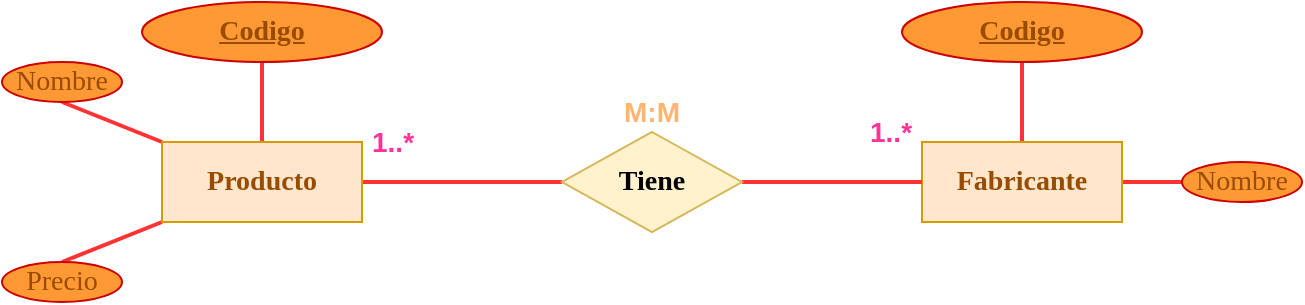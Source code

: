 <mxfile version="17.2.4" type="device"><diagram id="DiZF_j0AtzZHJWWfdRAY" name="Página-3"><mxGraphModel dx="862" dy="545" grid="1" gridSize="10" guides="1" tooltips="1" connect="1" arrows="1" fold="1" page="1" pageScale="1" pageWidth="827" pageHeight="1169" math="0" shadow="0"><root><mxCell id="0"/><mxCell id="1" parent="0"/><mxCell id="ktuKLL54GEKgt7Ssw4qq-1" value="1..*" style="edgeStyle=orthogonalEdgeStyle;rounded=0;orthogonalLoop=1;jettySize=auto;html=1;endArrow=none;endFill=0;strokeColor=#FF3333;fontSize=14;fontStyle=1;fontColor=#FF3399;strokeWidth=2;" edge="1" parent="1" source="ktuKLL54GEKgt7Ssw4qq-2" target="ktuKLL54GEKgt7Ssw4qq-6"><mxGeometry x="-0.714" y="20" relative="1" as="geometry"><mxPoint as="offset"/></mxGeometry></mxCell><mxCell id="KMhcFroVldt3osukiPSa-11" style="edgeStyle=orthogonalEdgeStyle;rounded=0;orthogonalLoop=1;jettySize=auto;html=1;exitX=0.5;exitY=0;exitDx=0;exitDy=0;entryX=0.5;entryY=1;entryDx=0;entryDy=0;endArrow=none;endFill=0;strokeWidth=2;strokeColor=#FF3333;fontSize=14;" edge="1" parent="1" source="ktuKLL54GEKgt7Ssw4qq-2" target="KMhcFroVldt3osukiPSa-10"><mxGeometry relative="1" as="geometry"/></mxCell><mxCell id="KMhcFroVldt3osukiPSa-18" style="rounded=0;orthogonalLoop=1;jettySize=auto;html=1;exitX=0;exitY=0;exitDx=0;exitDy=0;entryX=0.5;entryY=1;entryDx=0;entryDy=0;endArrow=none;endFill=0;strokeColor=#FF3333;strokeWidth=2;fontSize=14;" edge="1" parent="1" source="ktuKLL54GEKgt7Ssw4qq-2" target="KMhcFroVldt3osukiPSa-12"><mxGeometry relative="1" as="geometry"/></mxCell><mxCell id="KMhcFroVldt3osukiPSa-21" style="edgeStyle=none;rounded=0;orthogonalLoop=1;jettySize=auto;html=1;exitX=0;exitY=1;exitDx=0;exitDy=0;entryX=0.5;entryY=0;entryDx=0;entryDy=0;endArrow=none;endFill=0;strokeColor=#FF3333;strokeWidth=2;fontSize=14;" edge="1" parent="1" source="ktuKLL54GEKgt7Ssw4qq-2" target="KMhcFroVldt3osukiPSa-13"><mxGeometry relative="1" as="geometry"/></mxCell><mxCell id="ktuKLL54GEKgt7Ssw4qq-2" value="Producto" style="whiteSpace=wrap;html=1;align=center;fontStyle=1;fontFamily=Indie Flower;fontSource=https%3A%2F%2Ffonts.googleapis.com%2Fcss%3Ffamily%3DIndie%2BFlower;fillColor=#ffe6cc;strokeColor=#d79b00;labelBorderColor=none;fontColor=#994C00;fontSize=14;" vertex="1" parent="1"><mxGeometry x="169" y="230" width="100" height="40" as="geometry"/></mxCell><mxCell id="KMhcFroVldt3osukiPSa-16" value="" style="edgeStyle=orthogonalEdgeStyle;rounded=0;orthogonalLoop=1;jettySize=auto;html=1;endArrow=none;endFill=0;strokeColor=#FF3333;strokeWidth=2;fontSize=14;" edge="1" parent="1" source="ktuKLL54GEKgt7Ssw4qq-4" target="KMhcFroVldt3osukiPSa-14"><mxGeometry relative="1" as="geometry"/></mxCell><mxCell id="KMhcFroVldt3osukiPSa-17" value="" style="edgeStyle=orthogonalEdgeStyle;rounded=0;orthogonalLoop=1;jettySize=auto;html=1;endArrow=none;endFill=0;strokeColor=#FF3333;strokeWidth=2;fontSize=14;" edge="1" parent="1" source="ktuKLL54GEKgt7Ssw4qq-4" target="KMhcFroVldt3osukiPSa-15"><mxGeometry relative="1" as="geometry"/></mxCell><mxCell id="ktuKLL54GEKgt7Ssw4qq-4" value="Fabricante" style="whiteSpace=wrap;html=1;align=center;fontStyle=1;fontFamily=Indie Flower;fontSource=https%3A%2F%2Ffonts.googleapis.com%2Fcss%3Ffamily%3DIndie%2BFlower;fillColor=#ffe6cc;strokeColor=#d79b00;fontColor=#994C00;fontSize=14;" vertex="1" parent="1"><mxGeometry x="549" y="230" width="100" height="40" as="geometry"/></mxCell><mxCell id="ktuKLL54GEKgt7Ssw4qq-5" value="1..*" style="edgeStyle=orthogonalEdgeStyle;rounded=0;orthogonalLoop=1;jettySize=auto;html=1;endArrow=none;endFill=0;strokeColor=#FF3333;fontSize=14;fontStyle=1;fontColor=#FF3399;strokeWidth=2;" edge="1" parent="1" source="ktuKLL54GEKgt7Ssw4qq-6" target="ktuKLL54GEKgt7Ssw4qq-4"><mxGeometry x="0.636" y="25" relative="1" as="geometry"><mxPoint as="offset"/></mxGeometry></mxCell><mxCell id="ktuKLL54GEKgt7Ssw4qq-6" value="Tiene" style="shape=rhombus;perimeter=rhombusPerimeter;whiteSpace=wrap;html=1;align=center;fontFamily=Indie Flower;fontSource=https%3A%2F%2Ffonts.googleapis.com%2Fcss%3Ffamily%3DIndie%2BFlower;fontStyle=1;fillColor=#fff2cc;strokeColor=#d6b656;fontSize=14;" vertex="1" parent="1"><mxGeometry x="369" y="225" width="90" height="50" as="geometry"/></mxCell><mxCell id="ktuKLL54GEKgt7Ssw4qq-10" value="M:M" style="text;strokeColor=none;fillColor=none;spacingLeft=4;spacingRight=4;overflow=hidden;rotatable=0;points=[[0,0.5],[1,0.5]];portConstraint=eastwest;fontSize=14;fontStyle=1;fontColor=#FFB570;labelBackgroundColor=default;" vertex="1" parent="1"><mxGeometry x="394" y="200" width="40" height="30" as="geometry"/></mxCell><mxCell id="KMhcFroVldt3osukiPSa-10" value="Codigo" style="ellipse;whiteSpace=wrap;html=1;align=center;labelBackgroundColor=none;labelBorderColor=none;fontFamily=Indie Flower;fontSource=https%3A%2F%2Ffonts.googleapis.com%2Fcss%3Ffamily%3DIndie%2BFlower;fontSize=14;fontStyle=5;fillColor=#FF9933;strokeColor=#CC0000;fontColor=#994C00;" vertex="1" parent="1"><mxGeometry x="159" y="160" width="120" height="30" as="geometry"/></mxCell><mxCell id="KMhcFroVldt3osukiPSa-12" value="Nombre" style="ellipse;whiteSpace=wrap;html=1;align=center;labelBackgroundColor=none;labelBorderColor=none;fontFamily=Indie Flower;fontSource=https%3A%2F%2Ffonts.googleapis.com%2Fcss%3Ffamily%3DIndie%2BFlower;fontSize=14;fillColor=#FF9933;strokeColor=#CC0000;fontColor=#994C00;" vertex="1" parent="1"><mxGeometry x="89" y="190" width="60" height="20" as="geometry"/></mxCell><mxCell id="KMhcFroVldt3osukiPSa-13" value="Precio" style="ellipse;whiteSpace=wrap;html=1;align=center;labelBackgroundColor=none;labelBorderColor=none;fontFamily=Indie Flower;fontSource=https%3A%2F%2Ffonts.googleapis.com%2Fcss%3Ffamily%3DIndie%2BFlower;fontSize=14;fillColor=#FF9933;strokeColor=#CC0000;fontColor=#994C00;" vertex="1" parent="1"><mxGeometry x="89" y="290" width="60" height="20" as="geometry"/></mxCell><mxCell id="KMhcFroVldt3osukiPSa-14" value="Codigo" style="ellipse;whiteSpace=wrap;html=1;align=center;labelBackgroundColor=none;labelBorderColor=none;fontFamily=Indie Flower;fontSource=https%3A%2F%2Ffonts.googleapis.com%2Fcss%3Ffamily%3DIndie%2BFlower;fontSize=14;fontStyle=5;fillColor=#FF9933;strokeColor=#CC0000;fontColor=#994C00;" vertex="1" parent="1"><mxGeometry x="539" y="160" width="120" height="30" as="geometry"/></mxCell><mxCell id="KMhcFroVldt3osukiPSa-15" value="Nombre" style="ellipse;whiteSpace=wrap;html=1;align=center;labelBackgroundColor=none;labelBorderColor=none;fontFamily=Indie Flower;fontSource=https%3A%2F%2Ffonts.googleapis.com%2Fcss%3Ffamily%3DIndie%2BFlower;fontSize=14;fillColor=#FF9933;strokeColor=#CC0000;fontColor=#994C00;" vertex="1" parent="1"><mxGeometry x="679" y="240" width="60" height="20" as="geometry"/></mxCell></root></mxGraphModel></diagram></mxfile>